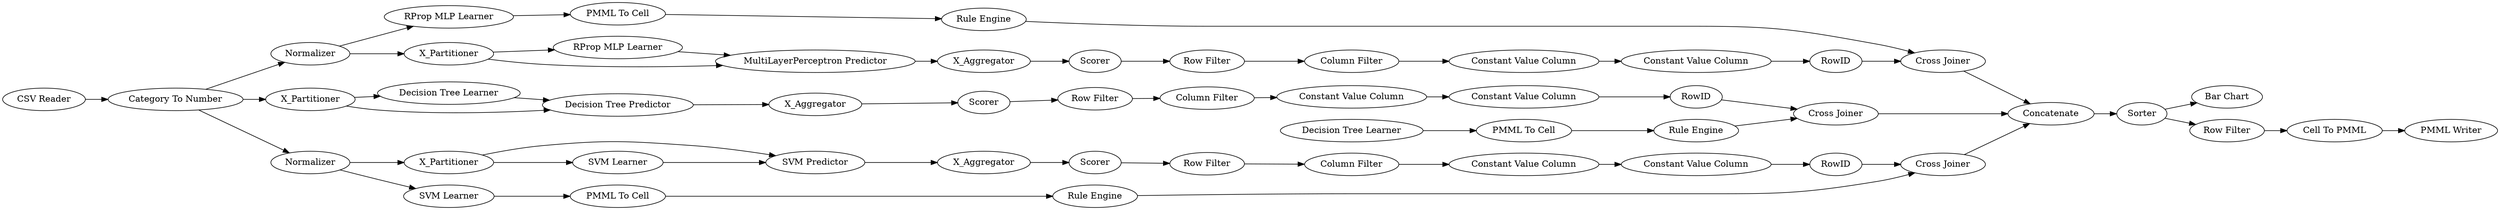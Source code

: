 digraph {
	"5955040505419763665_39" [label=Scorer]
	"-8762870883075895057_40" [label=Scorer]
	"3954834299559552320_9" [label="Row Filter"]
	"421526071608587896_290" [label="Constant Value Column"]
	"-8762870883075895057_38" [label="Cross Joiner"]
	"-6576050699989113050_35" [label="Rule Engine"]
	"-8762870883075895057_2" [label=X_Partitioner]
	"-6472733186324669258_28" [label="PMML To Cell"]
	"3954834299559552320_292" [label="Constant Value Column"]
	"-8762870883075895057_7" [label=X_Aggregator]
	"421526071608587896_9" [label="Row Filter"]
	"7373050945231315779_32" [label="SVM Predictor"]
	"-6576050699989113050_33" [label="SVM Learner"]
	"-6576050699989113050_34" [label="PMML To Cell"]
	"5955040505419763665_7" [label=X_Aggregator]
	"7373050945231315779_2" [label=X_Partitioner]
	"-3058264367817990319_293" [label=RowID]
	"7373050945231315779_31" [label="SVM Learner"]
	"-2707596132368024793_52" [label=Sorter]
	"-3058264367817990319_290" [label="Constant Value Column"]
	"7373050945231315779_39" [label="Cross Joiner"]
	"7373050945231315779_7" [label=X_Aggregator]
	"3954834299559552320_294" [label="Column Filter"]
	"-8762870883075895057_32" [label="MultiLayerPerceptron Predictor"]
	"-2707596132368024793_62" [label="CSV Reader"]
	"-3058264367817990319_292" [label="Constant Value Column"]
	"-2707596132368024793_54" [label="Cell To PMML"]
	"1329463644045056852_35" [label="RProp MLP Learner"]
	"421526071608587896_293" [label=RowID]
	"-2707596132368024793_58" [label="Category To Number"]
	"-3058264367817990319_294" [label="Column Filter"]
	"-2707596132368024793_61" [label="PMML Writer"]
	"-2707596132368024793_60" [label=Concatenate]
	"5955040505419763665_2" [label=X_Partitioner]
	"-6472733186324669258_34" [label="Rule Engine"]
	"-6472733186324669258_33" [label="Decision Tree Learner"]
	"7373050945231315779_41" [label=Scorer]
	"421526071608587896_292" [label="Constant Value Column"]
	"3954834299559552320_290" [label="Constant Value Column"]
	"1329463644045056852_22" [label="PMML To Cell"]
	"-8762870883075895057_39" [label=Normalizer]
	"-3058264367817990319_9" [label="Row Filter"]
	"5955040505419763665_31" [label="Decision Tree Learner"]
	"421526071608587896_294" [label="Column Filter"]
	"7373050945231315779_40" [label=Normalizer]
	"-2707596132368024793_59" [label="Bar Chart"]
	"-2707596132368024793_53" [label="Row Filter"]
	"-8762870883075895057_31" [label="RProp MLP Learner"]
	"5955040505419763665_32" [label="Decision Tree Predictor"]
	"3954834299559552320_293" [label=RowID]
	"1329463644045056852_34" [label="Rule Engine"]
	"5955040505419763665_38" [label="Cross Joiner"]
	"-8762870883075895057_2" -> "-8762870883075895057_31"
	"-8762870883075895057_38" -> "-2707596132368024793_60"
	"421526071608587896_290" -> "421526071608587896_292"
	"3954834299559552320_292" -> "3954834299559552320_293"
	"7373050945231315779_32" -> "7373050945231315779_7"
	"-6472733186324669258_34" -> "5955040505419763665_38"
	"5955040505419763665_31" -> "5955040505419763665_32"
	"1329463644045056852_35" -> "1329463644045056852_22"
	"-2707596132368024793_58" -> "-8762870883075895057_39"
	"5955040505419763665_7" -> "5955040505419763665_39"
	"5955040505419763665_2" -> "5955040505419763665_32"
	"1329463644045056852_22" -> "1329463644045056852_34"
	"-2707596132368024793_60" -> "-2707596132368024793_52"
	"-8762870883075895057_2" -> "-8762870883075895057_32"
	"-6576050699989113050_34" -> "-6576050699989113050_35"
	"3954834299559552320_9" -> "3954834299559552320_294"
	"-2707596132368024793_62" -> "-2707596132368024793_58"
	"7373050945231315779_7" -> "7373050945231315779_41"
	"7373050945231315779_2" -> "7373050945231315779_32"
	"-3058264367817990319_290" -> "-3058264367817990319_292"
	"7373050945231315779_2" -> "7373050945231315779_31"
	"7373050945231315779_40" -> "7373050945231315779_2"
	"421526071608587896_294" -> "421526071608587896_290"
	"-8762870883075895057_39" -> "1329463644045056852_35"
	"-6576050699989113050_35" -> "7373050945231315779_39"
	"-6472733186324669258_33" -> "-6472733186324669258_28"
	"3954834299559552320_290" -> "3954834299559552320_292"
	"-2707596132368024793_54" -> "-2707596132368024793_61"
	"5955040505419763665_38" -> "-2707596132368024793_60"
	"-6576050699989113050_33" -> "-6576050699989113050_34"
	"1329463644045056852_34" -> "-8762870883075895057_38"
	"-2707596132368024793_52" -> "-2707596132368024793_59"
	"-2707596132368024793_58" -> "7373050945231315779_40"
	"5955040505419763665_39" -> "-3058264367817990319_9"
	"5955040505419763665_32" -> "5955040505419763665_7"
	"-2707596132368024793_52" -> "-2707596132368024793_53"
	"-8762870883075895057_39" -> "-8762870883075895057_2"
	"7373050945231315779_40" -> "-6576050699989113050_33"
	"-6472733186324669258_28" -> "-6472733186324669258_34"
	"421526071608587896_293" -> "7373050945231315779_39"
	"-3058264367817990319_9" -> "-3058264367817990319_294"
	"-3058264367817990319_293" -> "5955040505419763665_38"
	"-3058264367817990319_292" -> "-3058264367817990319_293"
	"3954834299559552320_293" -> "-8762870883075895057_38"
	"-2707596132368024793_58" -> "5955040505419763665_2"
	"-8762870883075895057_32" -> "-8762870883075895057_7"
	"5955040505419763665_2" -> "5955040505419763665_31"
	"7373050945231315779_31" -> "7373050945231315779_32"
	"3954834299559552320_294" -> "3954834299559552320_290"
	"421526071608587896_292" -> "421526071608587896_293"
	"7373050945231315779_39" -> "-2707596132368024793_60"
	"-8762870883075895057_31" -> "-8762870883075895057_32"
	"-3058264367817990319_294" -> "-3058264367817990319_290"
	"-8762870883075895057_40" -> "3954834299559552320_9"
	"421526071608587896_9" -> "421526071608587896_294"
	"-8762870883075895057_7" -> "-8762870883075895057_40"
	"7373050945231315779_41" -> "421526071608587896_9"
	"-2707596132368024793_53" -> "-2707596132368024793_54"
	rankdir=LR
}
